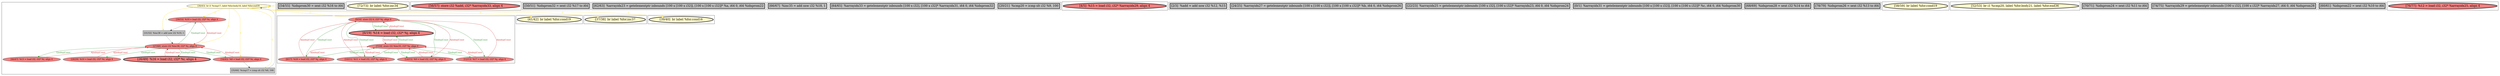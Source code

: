 
digraph G {



node1527->node1528 [style=solid,color=gold,label="C",penwidth=1.0,fontcolor=gold ]
node1532->node1531 [style=solid,color=black,label="",penwidth=0.5,fontcolor=black ]
node1505->node1503 [style=solid,color=forestgreen,label="T|indep|Const",penwidth=1.0,fontcolor=forestgreen ]
node1505->node1504 [style=solid,color=forestgreen,label="T|indep|Const",penwidth=1.0,fontcolor=forestgreen ]
node1504->node1505 [style=solid,color=firebrick3,label="A|indep|Const",penwidth=1.0,fontcolor=firebrick3 ]
node1501->node1503 [style=solid,color=forestgreen,label="T|indep|Const",penwidth=1.0,fontcolor=forestgreen ]
node1506->node1501 [style=solid,color=firebrick3,label="A|indep|Const",penwidth=1.0,fontcolor=firebrick3 ]
node1500->node1501 [style=solid,color=firebrick3,label="A|indep|Const",penwidth=1.0,fontcolor=firebrick3 ]
node1501->node1500 [style=solid,color=forestgreen,label="T|indep|Const",penwidth=1.0,fontcolor=forestgreen ]
node1527->node1525 [style=solid,color=gold,label="C",penwidth=1.0,fontcolor=gold ]
node1506->node1505 [style=solid,color=firebrick3,label="A|indep|Const",penwidth=1.0,fontcolor=firebrick3 ]
node1525->node1530 [style=solid,color=forestgreen,label="T|indep|Const",penwidth=1.0,fontcolor=forestgreen ]
node1525->node1532 [style=solid,color=forestgreen,label="T|indep|Const",penwidth=1.0,fontcolor=forestgreen ]
node1527->node1527 [style=solid,color=gold,label="C",penwidth=1.0,fontcolor=gold ]
node1504->node1501 [style=solid,color=firebrick3,label="A|indep|Const",penwidth=1.0,fontcolor=firebrick3 ]
node1527->node1532 [style=solid,color=gold,label="C",penwidth=1.0,fontcolor=gold ]
node1505->node1506 [style=solid,color=forestgreen,label="T|indep|Const",penwidth=1.0,fontcolor=forestgreen ]
node1501->node1504 [style=solid,color=forestgreen,label="T|indep|Const",penwidth=1.0,fontcolor=forestgreen ]
node1530->node1525 [style=solid,color=firebrick3,label="A|indep|Const",penwidth=1.0,fontcolor=firebrick3 ]
node1524->node1525 [style=solid,color=black,label="",penwidth=0.5,fontcolor=black ]
node1503->node1501 [style=solid,color=firebrick3,label="A|indep|Const",penwidth=1.0,fontcolor=firebrick3 ]
node1527->node1509 [style=solid,color=gold,label="C",penwidth=1.0,fontcolor=gold ]
node1525->node1528 [style=solid,color=forestgreen,label="T|indep|Const",penwidth=1.0,fontcolor=forestgreen ]
node1527->node1505 [style=solid,color=gold,label="C",penwidth=1.0,fontcolor=gold ]
node1527->node1534 [style=solid,color=gold,label="C",penwidth=1.0,fontcolor=gold ]
node1527->node1524 [style=solid,color=gold,label="C",penwidth=1.0,fontcolor=gold ]
node1528->node1524 [style=solid,color=black,label="",penwidth=0.5,fontcolor=black ]
node1501->node1506 [style=solid,color=forestgreen,label="T|indep|Const",penwidth=1.0,fontcolor=forestgreen ]
node1502->node1505 [style=solid,color=firebrick3,label="A|indep|Const",penwidth=1.0,fontcolor=firebrick3 ]
node1525->node1526 [style=solid,color=forestgreen,label="T|indep|Const",penwidth=1.0,fontcolor=forestgreen ]
node1531->node1527 [style=solid,color=black,label="",penwidth=0.5,fontcolor=black ]
node1526->node1525 [style=solid,color=firebrick3,label="A|indep|Const",penwidth=1.0,fontcolor=firebrick3 ]
node1502->node1501 [style=solid,color=firebrick3,label="A|indep|Const",penwidth=1.0,fontcolor=firebrick3 ]
node1527->node1511 [style=solid,color=gold,label="C",penwidth=1.0,fontcolor=gold ]
node1527->node1531 [style=solid,color=gold,label="C",penwidth=1.0,fontcolor=gold ]
node1500->node1505 [style=solid,color=firebrick3,label="A|indep|Const",penwidth=1.0,fontcolor=firebrick3 ]
node1532->node1525 [style=solid,color=firebrick3,label="A|indep|Const",penwidth=1.0,fontcolor=firebrick3 ]
node1503->node1505 [style=solid,color=firebrick3,label="A|indep|Const",penwidth=1.0,fontcolor=firebrick3 ]
node1505->node1502 [style=solid,color=forestgreen,label="T|indep|Const",penwidth=1.0,fontcolor=forestgreen ]
node1505->node1500 [style=solid,color=forestgreen,label="T|indep|Const",penwidth=1.0,fontcolor=forestgreen ]
node1529->node1525 [style=solid,color=firebrick3,label="A|indep|Const",penwidth=1.0,fontcolor=firebrick3 ]
node1525->node1529 [style=solid,color=forestgreen,label="T|indep|Const",penwidth=1.0,fontcolor=forestgreen ]
node1501->node1502 [style=solid,color=forestgreen,label="T|indep|Const",penwidth=1.0,fontcolor=forestgreen ]
node1528->node1525 [style=solid,color=firebrick3,label="A|indep|Const",penwidth=1.0,fontcolor=firebrick3 ]


subgraph cluster25 {


node1536 [penwidth=3.0,fontsize=20,fillcolor=grey,label="[54/55]  %idxprom30 = sext i32 %16 to i64",shape=rectangle,style=filled ]



}

subgraph cluster24 {


node1535 [penwidth=3.0,fontsize=20,fillcolor=lemonchiffon,label="[72/73]  br label %for.inc34",shape=ellipse,style=filled ]



}

subgraph cluster22 {


node1533 [penwidth=3.0,fontsize=20,fillcolor=lightcoral,label="[56/57]  store i32 %add, i32* %arrayidx33, align 4",shape=ellipse,style=filled ]



}

subgraph cluster20 {


node1523 [penwidth=3.0,fontsize=20,fillcolor=grey,label="[50/51]  %idxprom32 = sext i32 %17 to i64",shape=rectangle,style=filled ]



}

subgraph cluster18 {


node1521 [penwidth=3.0,fontsize=20,fillcolor=grey,label="[62/63]  %arrayidx23 = getelementptr inbounds [100 x [100 x i32]], [100 x [100 x i32]]* %a, i64 0, i64 %idxprom22",shape=rectangle,style=filled ]



}

subgraph cluster16 {


node1519 [penwidth=3.0,fontsize=20,fillcolor=grey,label="[66/67]  %inc35 = add nsw i32 %18, 1",shape=rectangle,style=filled ]



}

subgraph cluster17 {


node1520 [penwidth=3.0,fontsize=20,fillcolor=grey,label="[64/65]  %arrayidx33 = getelementptr inbounds [100 x i32], [100 x i32]* %arrayidx31, i64 0, i64 %idxprom32",shape=rectangle,style=filled ]



}

subgraph cluster4 {


node1507 [penwidth=3.0,fontsize=20,fillcolor=grey,label="[20/21]  %cmp20 = icmp slt i32 %9, 100",shape=rectangle,style=filled ]



}

subgraph cluster3 {


node1506 [fillcolor=lightcoral,label="[10/11]  %11 = load i32, i32* %j, align 4",shape=ellipse,style=filled ]
node1501 [fillcolor=lightcoral,label="[7/18]  store i32 %inc35, i32* %j, align 4",shape=ellipse,style=filled ]
node1505 [fillcolor=lightcoral,label="[9/16]  store i32 0, i32* %j, align 4",shape=ellipse,style=filled ]
node1500 [fillcolor=lightcoral,label="[14/15]  %9 = load i32, i32* %j, align 4",shape=ellipse,style=filled ]
node1502 [fillcolor=lightcoral,label="[12/13]  %17 = load i32, i32* %j, align 4",shape=ellipse,style=filled ]
node1503 [penwidth=3.0,fontsize=20,fillcolor=lightcoral,label="[6/19]  %14 = load i32, i32* %j, align 4",shape=ellipse,style=filled ]
node1504 [fillcolor=lightcoral,label="[8/17]  %18 = load i32, i32* %j, align 4",shape=ellipse,style=filled ]



}

subgraph cluster2 {


node1499 [penwidth=3.0,fontsize=20,fillcolor=lightcoral,label="[4/5]  %15 = load i32, i32* %arrayidx29, align 4",shape=ellipse,style=filled ]



}

subgraph cluster1 {


node1498 [penwidth=3.0,fontsize=20,fillcolor=grey,label="[2/3]  %add = add nsw i32 %12, %15",shape=rectangle,style=filled ]



}

subgraph cluster12 {


node1515 [penwidth=3.0,fontsize=20,fillcolor=grey,label="[24/25]  %arrayidx27 = getelementptr inbounds [100 x [100 x i32]], [100 x [100 x i32]]* %b, i64 0, i64 %idxprom26",shape=rectangle,style=filled ]



}

subgraph cluster5 {


node1508 [penwidth=3.0,fontsize=20,fillcolor=grey,label="[22/23]  %arrayidx25 = getelementptr inbounds [100 x i32], [100 x i32]* %arrayidx23, i64 0, i64 %idxprom24",shape=rectangle,style=filled ]



}

subgraph cluster0 {


node1497 [penwidth=3.0,fontsize=20,fillcolor=grey,label="[0/1]  %arrayidx31 = getelementptr inbounds [100 x [100 x i32]], [100 x [100 x i32]]* %c, i64 0, i64 %idxprom30",shape=rectangle,style=filled ]



}

subgraph cluster6 {


node1509 [penwidth=3.0,fontsize=20,fillcolor=lemonchiffon,label="[41/42]  br label %for.cond19",shape=ellipse,style=filled ]



}

subgraph cluster14 {


node1517 [penwidth=3.0,fontsize=20,fillcolor=grey,label="[68/69]  %idxprom28 = sext i32 %14 to i64",shape=rectangle,style=filled ]



}

subgraph cluster7 {


node1510 [penwidth=3.0,fontsize=20,fillcolor=grey,label="[78/79]  %idxprom26 = sext i32 %13 to i64",shape=rectangle,style=filled ]



}

subgraph cluster23 {


node1534 [penwidth=3.0,fontsize=20,fillcolor=lemonchiffon,label="[37/38]  br label %for.inc37",shape=ellipse,style=filled ]



}

subgraph cluster8 {


node1511 [penwidth=3.0,fontsize=20,fillcolor=lemonchiffon,label="[39/40]  br label %for.cond16",shape=ellipse,style=filled ]



}

subgraph cluster21 {


node1532 [fillcolor=lightcoral,label="[34/45]  %8 = load i32, i32* %i, align 4",shape=ellipse,style=filled ]
node1531 [fillcolor=grey,label="[35/44]  %cmp17 = icmp slt i32 %8, 100",shape=rectangle,style=filled ]
node1530 [fillcolor=lightcoral,label="[28/29]  %10 = load i32, i32* %i, align 4",shape=ellipse,style=filled ]
node1525 [fillcolor=lightcoral,label="[27/48]  store i32 %inc38, i32* %i, align 4",shape=ellipse,style=filled ]
node1526 [penwidth=3.0,fontsize=20,fillcolor=lightcoral,label="[26/49]  %16 = load i32, i32* %i, align 4",shape=ellipse,style=filled ]
node1524 [fillcolor=grey,label="[31/32]  %inc38 = add nsw i32 %19, 1",shape=rectangle,style=filled ]
node1529 [fillcolor=lightcoral,label="[46/47]  %13 = load i32, i32* %i, align 4",shape=ellipse,style=filled ]
node1527 [fillcolor=lemonchiffon,label="[36/43]  br i1 %cmp17, label %for.body18, label %for.end39",shape=ellipse,style=filled ]
node1528 [fillcolor=lightcoral,label="[30/33]  %19 = load i32, i32* %i, align 4",shape=ellipse,style=filled ]



}

subgraph cluster9 {


node1512 [penwidth=3.0,fontsize=20,fillcolor=lemonchiffon,label="[58/59]  br label %for.cond19",shape=ellipse,style=filled ]



}

subgraph cluster19 {


node1522 [penwidth=3.0,fontsize=20,fillcolor=lemonchiffon,label="[52/53]  br i1 %cmp20, label %for.body21, label %for.end36",shape=ellipse,style=filled ]



}

subgraph cluster10 {


node1513 [penwidth=3.0,fontsize=20,fillcolor=grey,label="[70/71]  %idxprom24 = sext i32 %11 to i64",shape=rectangle,style=filled ]



}

subgraph cluster11 {


node1514 [penwidth=3.0,fontsize=20,fillcolor=grey,label="[74/75]  %arrayidx29 = getelementptr inbounds [100 x i32], [100 x i32]* %arrayidx27, i64 0, i64 %idxprom28",shape=rectangle,style=filled ]



}

subgraph cluster13 {


node1516 [penwidth=3.0,fontsize=20,fillcolor=grey,label="[60/61]  %idxprom22 = sext i32 %10 to i64",shape=rectangle,style=filled ]



}

subgraph cluster15 {


node1518 [penwidth=3.0,fontsize=20,fillcolor=lightcoral,label="[76/77]  %12 = load i32, i32* %arrayidx25, align 4",shape=ellipse,style=filled ]



}

}
